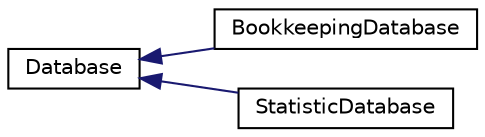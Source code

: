 digraph "Graphical Class Hierarchy"
{
  edge [fontname="Helvetica",fontsize="10",labelfontname="Helvetica",labelfontsize="10"];
  node [fontname="Helvetica",fontsize="10",shape=record];
  rankdir="LR";
  Node1 [label="Database",height=0.2,width=0.4,color="black", fillcolor="white", style="filled",URL="$d7/dec/a00010.html"];
  Node1 -> Node2 [dir="back",color="midnightblue",fontsize="10",style="solid",fontname="Helvetica"];
  Node2 [label="BookkeepingDatabase",height=0.2,width=0.4,color="black", fillcolor="white", style="filled",URL="$de/d21/a00006.html"];
  Node1 -> Node3 [dir="back",color="midnightblue",fontsize="10",style="solid",fontname="Helvetica"];
  Node3 [label="StatisticDatabase",height=0.2,width=0.4,color="black", fillcolor="white", style="filled",URL="$d1/dc6/a00037.html"];
}
